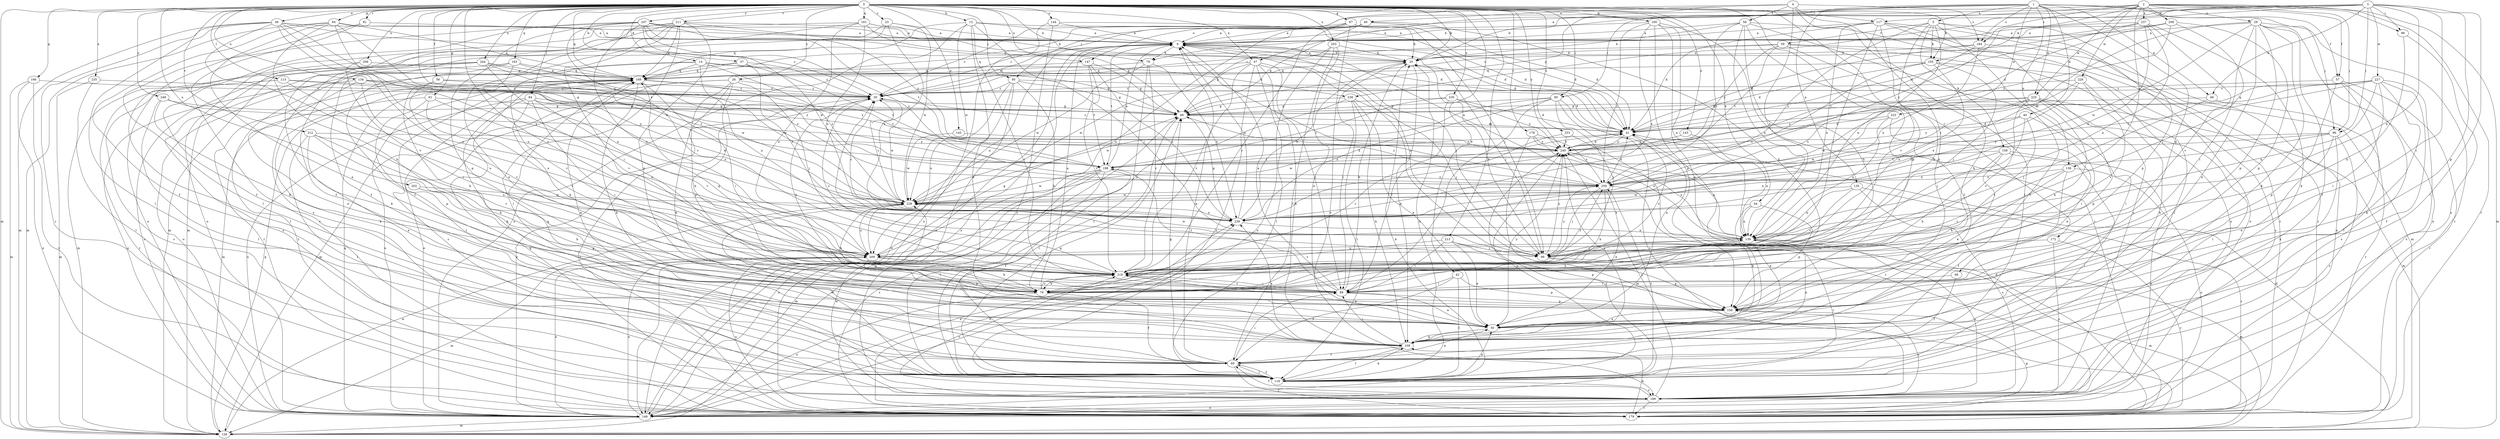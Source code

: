 strict digraph  {
0;
1;
2;
3;
4;
5;
9;
13;
14;
20;
23;
26;
29;
30;
37;
40;
41;
42;
44;
46;
47;
48;
49;
50;
56;
57;
58;
59;
60;
61;
64;
67;
68;
69;
78;
79;
81;
84;
85;
86;
89;
95;
96;
99;
105;
108;
109;
113;
117;
118;
128;
134;
135;
136;
139;
143;
144;
145;
147;
149;
158;
160;
161;
163;
166;
168;
172;
178;
179;
184;
189;
198;
202;
203;
206;
208;
209;
211;
212;
213;
219;
223;
225;
226;
227;
228;
230;
235;
237;
238;
239;
244;
247;
248;
249;
253;
259;
0 -> 13  [label=b];
0 -> 14  [label=b];
0 -> 20  [label=b];
0 -> 23  [label=c];
0 -> 26  [label=c];
0 -> 37  [label=d];
0 -> 42  [label=e];
0 -> 44  [label=e];
0 -> 46  [label=e];
0 -> 47  [label=e];
0 -> 56  [label=f];
0 -> 61  [label=g];
0 -> 64  [label=g];
0 -> 67  [label=g];
0 -> 78  [label=h];
0 -> 81  [label=i];
0 -> 84  [label=i];
0 -> 85  [label=i];
0 -> 95  [label=j];
0 -> 105  [label=k];
0 -> 113  [label=l];
0 -> 117  [label=l];
0 -> 128  [label=m];
0 -> 134  [label=n];
0 -> 143  [label=o];
0 -> 144  [label=o];
0 -> 145  [label=o];
0 -> 147  [label=o];
0 -> 158  [label=p];
0 -> 160  [label=q];
0 -> 161  [label=q];
0 -> 163  [label=q];
0 -> 166  [label=q];
0 -> 168  [label=q];
0 -> 172  [label=r];
0 -> 178  [label=r];
0 -> 198  [label=t];
0 -> 202  [label=u];
0 -> 203  [label=u];
0 -> 206  [label=u];
0 -> 211  [label=v];
0 -> 212  [label=v];
0 -> 213  [label=v];
0 -> 219  [label=v];
0 -> 230  [label=x];
0 -> 235  [label=x];
0 -> 244  [label=y];
0 -> 247  [label=y];
0 -> 248  [label=y];
0 -> 249  [label=y];
0 -> 253  [label=z];
1 -> 5  [label=a];
1 -> 40  [label=d];
1 -> 47  [label=e];
1 -> 48  [label=e];
1 -> 57  [label=f];
1 -> 68  [label=g];
1 -> 85  [label=i];
1 -> 95  [label=j];
1 -> 96  [label=j];
1 -> 135  [label=n];
1 -> 136  [label=n];
1 -> 184  [label=s];
1 -> 223  [label=w];
1 -> 225  [label=w];
2 -> 9  [label=a];
2 -> 29  [label=c];
2 -> 57  [label=f];
2 -> 69  [label=g];
2 -> 86  [label=i];
2 -> 96  [label=j];
2 -> 128  [label=m];
2 -> 136  [label=n];
2 -> 179  [label=r];
2 -> 184  [label=s];
2 -> 208  [label=u];
2 -> 225  [label=w];
2 -> 226  [label=w];
2 -> 237  [label=x];
2 -> 259  [label=z];
3 -> 20  [label=b];
3 -> 48  [label=e];
3 -> 78  [label=h];
3 -> 86  [label=i];
3 -> 89  [label=i];
3 -> 96  [label=j];
3 -> 105  [label=k];
3 -> 117  [label=l];
3 -> 118  [label=l];
3 -> 139  [label=n];
3 -> 158  [label=p];
3 -> 227  [label=w];
3 -> 238  [label=x];
4 -> 49  [label=e];
4 -> 58  [label=f];
4 -> 118  [label=l];
4 -> 139  [label=n];
4 -> 147  [label=o];
4 -> 158  [label=p];
4 -> 184  [label=s];
5 -> 59  [label=f];
5 -> 60  [label=f];
5 -> 105  [label=k];
5 -> 108  [label=k];
5 -> 139  [label=n];
5 -> 149  [label=o];
5 -> 158  [label=p];
5 -> 219  [label=v];
5 -> 259  [label=z];
9 -> 20  [label=b];
9 -> 30  [label=c];
9 -> 41  [label=d];
9 -> 78  [label=h];
9 -> 99  [label=j];
9 -> 149  [label=o];
9 -> 198  [label=t];
9 -> 209  [label=u];
13 -> 9  [label=a];
13 -> 41  [label=d];
13 -> 50  [label=e];
13 -> 89  [label=i];
13 -> 99  [label=j];
13 -> 149  [label=o];
13 -> 168  [label=q];
13 -> 228  [label=w];
14 -> 69  [label=g];
14 -> 139  [label=n];
14 -> 149  [label=o];
14 -> 168  [label=q];
14 -> 179  [label=r];
14 -> 238  [label=x];
14 -> 259  [label=z];
20 -> 9  [label=a];
20 -> 89  [label=i];
20 -> 99  [label=j];
20 -> 109  [label=k];
20 -> 168  [label=q];
23 -> 9  [label=a];
23 -> 60  [label=f];
23 -> 128  [label=m];
23 -> 228  [label=w];
23 -> 239  [label=x];
26 -> 30  [label=c];
26 -> 79  [label=h];
26 -> 99  [label=j];
26 -> 109  [label=k];
26 -> 128  [label=m];
26 -> 149  [label=o];
26 -> 158  [label=p];
29 -> 9  [label=a];
29 -> 50  [label=e];
29 -> 60  [label=f];
29 -> 89  [label=i];
29 -> 109  [label=k];
29 -> 149  [label=o];
29 -> 158  [label=p];
29 -> 179  [label=r];
29 -> 228  [label=w];
29 -> 259  [label=z];
30 -> 69  [label=g];
30 -> 79  [label=h];
30 -> 228  [label=w];
37 -> 30  [label=c];
37 -> 168  [label=q];
37 -> 198  [label=t];
37 -> 219  [label=v];
37 -> 239  [label=x];
40 -> 41  [label=d];
40 -> 89  [label=i];
40 -> 99  [label=j];
40 -> 219  [label=v];
40 -> 249  [label=y];
41 -> 30  [label=c];
41 -> 219  [label=v];
41 -> 228  [label=w];
41 -> 249  [label=y];
42 -> 60  [label=f];
42 -> 89  [label=i];
42 -> 118  [label=l];
42 -> 158  [label=p];
44 -> 50  [label=e];
44 -> 139  [label=n];
44 -> 158  [label=p];
44 -> 239  [label=x];
46 -> 9  [label=a];
46 -> 30  [label=c];
46 -> 118  [label=l];
46 -> 128  [label=m];
46 -> 179  [label=r];
46 -> 209  [label=u];
46 -> 219  [label=v];
46 -> 228  [label=w];
46 -> 239  [label=x];
47 -> 89  [label=i];
47 -> 99  [label=j];
47 -> 109  [label=k];
47 -> 118  [label=l];
47 -> 168  [label=q];
47 -> 189  [label=s];
47 -> 219  [label=v];
47 -> 228  [label=w];
48 -> 69  [label=g];
48 -> 99  [label=j];
48 -> 179  [label=r];
49 -> 9  [label=a];
49 -> 30  [label=c];
49 -> 41  [label=d];
49 -> 69  [label=g];
49 -> 79  [label=h];
49 -> 168  [label=q];
50 -> 109  [label=k];
50 -> 249  [label=y];
56 -> 30  [label=c];
56 -> 79  [label=h];
56 -> 219  [label=v];
56 -> 249  [label=y];
57 -> 30  [label=c];
57 -> 118  [label=l];
57 -> 158  [label=p];
57 -> 179  [label=r];
57 -> 189  [label=s];
58 -> 9  [label=a];
58 -> 20  [label=b];
58 -> 60  [label=f];
58 -> 79  [label=h];
58 -> 118  [label=l];
58 -> 139  [label=n];
58 -> 179  [label=r];
58 -> 259  [label=z];
59 -> 20  [label=b];
59 -> 79  [label=h];
59 -> 118  [label=l];
59 -> 128  [label=m];
59 -> 168  [label=q];
59 -> 198  [label=t];
59 -> 249  [label=y];
60 -> 9  [label=a];
60 -> 50  [label=e];
60 -> 69  [label=g];
60 -> 89  [label=i];
60 -> 118  [label=l];
60 -> 168  [label=q];
60 -> 179  [label=r];
61 -> 69  [label=g];
61 -> 109  [label=k];
61 -> 158  [label=p];
61 -> 209  [label=u];
61 -> 219  [label=v];
64 -> 9  [label=a];
64 -> 50  [label=e];
64 -> 60  [label=f];
64 -> 79  [label=h];
64 -> 128  [label=m];
64 -> 168  [label=q];
64 -> 198  [label=t];
64 -> 209  [label=u];
67 -> 9  [label=a];
67 -> 20  [label=b];
67 -> 30  [label=c];
67 -> 41  [label=d];
67 -> 99  [label=j];
67 -> 189  [label=s];
67 -> 209  [label=u];
67 -> 219  [label=v];
68 -> 60  [label=f];
68 -> 89  [label=i];
69 -> 41  [label=d];
69 -> 118  [label=l];
69 -> 259  [label=z];
78 -> 118  [label=l];
78 -> 168  [label=q];
78 -> 219  [label=v];
78 -> 228  [label=w];
78 -> 239  [label=x];
79 -> 9  [label=a];
79 -> 60  [label=f];
79 -> 139  [label=n];
79 -> 149  [label=o];
79 -> 219  [label=v];
81 -> 9  [label=a];
81 -> 149  [label=o];
81 -> 179  [label=r];
84 -> 69  [label=g];
84 -> 79  [label=h];
84 -> 89  [label=i];
84 -> 109  [label=k];
84 -> 149  [label=o];
84 -> 219  [label=v];
84 -> 228  [label=w];
84 -> 239  [label=x];
85 -> 50  [label=e];
85 -> 69  [label=g];
85 -> 89  [label=i];
85 -> 99  [label=j];
85 -> 189  [label=s];
85 -> 228  [label=w];
85 -> 239  [label=x];
86 -> 79  [label=h];
86 -> 189  [label=s];
89 -> 9  [label=a];
89 -> 20  [label=b];
89 -> 50  [label=e];
89 -> 158  [label=p];
89 -> 168  [label=q];
89 -> 198  [label=t];
89 -> 219  [label=v];
95 -> 30  [label=c];
95 -> 41  [label=d];
95 -> 69  [label=g];
95 -> 79  [label=h];
95 -> 149  [label=o];
95 -> 179  [label=r];
95 -> 209  [label=u];
96 -> 50  [label=e];
96 -> 109  [label=k];
96 -> 189  [label=s];
96 -> 239  [label=x];
96 -> 249  [label=y];
96 -> 259  [label=z];
99 -> 9  [label=a];
99 -> 20  [label=b];
99 -> 128  [label=m];
99 -> 158  [label=p];
99 -> 249  [label=y];
99 -> 259  [label=z];
105 -> 41  [label=d];
105 -> 99  [label=j];
105 -> 168  [label=q];
105 -> 189  [label=s];
105 -> 209  [label=u];
105 -> 239  [label=x];
108 -> 50  [label=e];
108 -> 79  [label=h];
108 -> 118  [label=l];
108 -> 149  [label=o];
108 -> 198  [label=t];
108 -> 239  [label=x];
109 -> 60  [label=f];
109 -> 89  [label=i];
109 -> 118  [label=l];
109 -> 139  [label=n];
109 -> 168  [label=q];
109 -> 239  [label=x];
109 -> 249  [label=y];
113 -> 30  [label=c];
113 -> 179  [label=r];
113 -> 189  [label=s];
113 -> 209  [label=u];
113 -> 249  [label=y];
117 -> 9  [label=a];
117 -> 41  [label=d];
117 -> 79  [label=h];
117 -> 99  [label=j];
117 -> 139  [label=n];
117 -> 149  [label=o];
117 -> 179  [label=r];
117 -> 189  [label=s];
118 -> 20  [label=b];
118 -> 50  [label=e];
118 -> 60  [label=f];
118 -> 69  [label=g];
118 -> 109  [label=k];
118 -> 189  [label=s];
118 -> 228  [label=w];
118 -> 249  [label=y];
118 -> 259  [label=z];
128 -> 41  [label=d];
128 -> 168  [label=q];
128 -> 228  [label=w];
134 -> 30  [label=c];
134 -> 50  [label=e];
134 -> 69  [label=g];
134 -> 149  [label=o];
134 -> 198  [label=t];
134 -> 209  [label=u];
135 -> 139  [label=n];
135 -> 179  [label=r];
135 -> 189  [label=s];
135 -> 219  [label=v];
135 -> 228  [label=w];
136 -> 60  [label=f];
136 -> 79  [label=h];
136 -> 149  [label=o];
136 -> 219  [label=v];
136 -> 259  [label=z];
139 -> 30  [label=c];
139 -> 99  [label=j];
139 -> 118  [label=l];
139 -> 128  [label=m];
139 -> 189  [label=s];
139 -> 209  [label=u];
139 -> 228  [label=w];
139 -> 249  [label=y];
143 -> 139  [label=n];
143 -> 249  [label=y];
144 -> 9  [label=a];
144 -> 41  [label=d];
144 -> 149  [label=o];
144 -> 189  [label=s];
145 -> 228  [label=w];
145 -> 249  [label=y];
147 -> 69  [label=g];
147 -> 168  [label=q];
147 -> 198  [label=t];
147 -> 219  [label=v];
147 -> 239  [label=x];
149 -> 9  [label=a];
149 -> 20  [label=b];
149 -> 30  [label=c];
149 -> 69  [label=g];
149 -> 128  [label=m];
149 -> 168  [label=q];
149 -> 209  [label=u];
149 -> 239  [label=x];
149 -> 249  [label=y];
158 -> 50  [label=e];
158 -> 189  [label=s];
160 -> 9  [label=a];
160 -> 50  [label=e];
160 -> 139  [label=n];
160 -> 158  [label=p];
160 -> 179  [label=r];
160 -> 239  [label=x];
160 -> 259  [label=z];
161 -> 9  [label=a];
161 -> 41  [label=d];
161 -> 60  [label=f];
161 -> 149  [label=o];
161 -> 209  [label=u];
161 -> 239  [label=x];
161 -> 259  [label=z];
163 -> 168  [label=q];
163 -> 179  [label=r];
163 -> 189  [label=s];
163 -> 219  [label=v];
163 -> 228  [label=w];
166 -> 30  [label=c];
166 -> 128  [label=m];
166 -> 149  [label=o];
166 -> 179  [label=r];
168 -> 30  [label=c];
168 -> 89  [label=i];
168 -> 109  [label=k];
168 -> 118  [label=l];
168 -> 128  [label=m];
168 -> 149  [label=o];
168 -> 189  [label=s];
168 -> 198  [label=t];
172 -> 179  [label=r];
172 -> 189  [label=s];
172 -> 209  [label=u];
178 -> 128  [label=m];
178 -> 139  [label=n];
178 -> 249  [label=y];
178 -> 259  [label=z];
179 -> 30  [label=c];
179 -> 41  [label=d];
179 -> 109  [label=k];
179 -> 158  [label=p];
179 -> 168  [label=q];
179 -> 209  [label=u];
179 -> 239  [label=x];
184 -> 20  [label=b];
184 -> 41  [label=d];
184 -> 149  [label=o];
184 -> 198  [label=t];
184 -> 239  [label=x];
189 -> 60  [label=f];
189 -> 149  [label=o];
189 -> 179  [label=r];
189 -> 219  [label=v];
189 -> 228  [label=w];
189 -> 249  [label=y];
198 -> 9  [label=a];
198 -> 41  [label=d];
198 -> 60  [label=f];
198 -> 118  [label=l];
198 -> 128  [label=m];
198 -> 149  [label=o];
198 -> 179  [label=r];
198 -> 228  [label=w];
198 -> 259  [label=z];
202 -> 79  [label=h];
202 -> 158  [label=p];
202 -> 228  [label=w];
203 -> 20  [label=b];
203 -> 50  [label=e];
203 -> 60  [label=f];
203 -> 69  [label=g];
203 -> 149  [label=o];
206 -> 89  [label=i];
206 -> 118  [label=l];
206 -> 168  [label=q];
208 -> 9  [label=a];
208 -> 30  [label=c];
208 -> 41  [label=d];
208 -> 99  [label=j];
208 -> 158  [label=p];
208 -> 249  [label=y];
209 -> 69  [label=g];
209 -> 79  [label=h];
209 -> 128  [label=m];
209 -> 149  [label=o];
209 -> 158  [label=p];
209 -> 219  [label=v];
211 -> 9  [label=a];
211 -> 50  [label=e];
211 -> 60  [label=f];
211 -> 69  [label=g];
211 -> 89  [label=i];
211 -> 118  [label=l];
211 -> 128  [label=m];
211 -> 158  [label=p];
211 -> 168  [label=q];
211 -> 189  [label=s];
212 -> 50  [label=e];
212 -> 79  [label=h];
212 -> 118  [label=l];
212 -> 209  [label=u];
212 -> 219  [label=v];
212 -> 249  [label=y];
213 -> 50  [label=e];
213 -> 89  [label=i];
213 -> 99  [label=j];
213 -> 158  [label=p];
213 -> 219  [label=v];
219 -> 30  [label=c];
219 -> 50  [label=e];
219 -> 79  [label=h];
219 -> 89  [label=i];
219 -> 259  [label=z];
223 -> 41  [label=d];
223 -> 50  [label=e];
223 -> 139  [label=n];
223 -> 228  [label=w];
225 -> 69  [label=g];
225 -> 79  [label=h];
225 -> 118  [label=l];
225 -> 128  [label=m];
225 -> 158  [label=p];
225 -> 219  [label=v];
225 -> 228  [label=w];
225 -> 249  [label=y];
225 -> 259  [label=z];
226 -> 30  [label=c];
226 -> 109  [label=k];
226 -> 219  [label=v];
226 -> 239  [label=x];
226 -> 259  [label=z];
227 -> 30  [label=c];
227 -> 41  [label=d];
227 -> 60  [label=f];
227 -> 69  [label=g];
227 -> 89  [label=i];
227 -> 109  [label=k];
227 -> 139  [label=n];
227 -> 189  [label=s];
227 -> 198  [label=t];
228 -> 30  [label=c];
228 -> 79  [label=h];
228 -> 209  [label=u];
228 -> 239  [label=x];
230 -> 41  [label=d];
230 -> 69  [label=g];
230 -> 89  [label=i];
230 -> 198  [label=t];
230 -> 249  [label=y];
235 -> 30  [label=c];
235 -> 118  [label=l];
235 -> 128  [label=m];
237 -> 9  [label=a];
237 -> 30  [label=c];
237 -> 41  [label=d];
237 -> 109  [label=k];
237 -> 139  [label=n];
237 -> 219  [label=v];
237 -> 239  [label=x];
238 -> 50  [label=e];
238 -> 69  [label=g];
238 -> 99  [label=j];
238 -> 109  [label=k];
238 -> 118  [label=l];
238 -> 209  [label=u];
239 -> 9  [label=a];
239 -> 20  [label=b];
239 -> 30  [label=c];
239 -> 69  [label=g];
239 -> 139  [label=n];
244 -> 109  [label=k];
244 -> 128  [label=m];
244 -> 149  [label=o];
244 -> 168  [label=q];
244 -> 228  [label=w];
244 -> 239  [label=x];
244 -> 259  [label=z];
247 -> 9  [label=a];
247 -> 20  [label=b];
247 -> 60  [label=f];
247 -> 118  [label=l];
247 -> 158  [label=p];
247 -> 198  [label=t];
247 -> 209  [label=u];
247 -> 219  [label=v];
247 -> 228  [label=w];
247 -> 249  [label=y];
247 -> 259  [label=z];
248 -> 69  [label=g];
248 -> 79  [label=h];
248 -> 118  [label=l];
248 -> 249  [label=y];
249 -> 41  [label=d];
249 -> 139  [label=n];
249 -> 198  [label=t];
253 -> 179  [label=r];
253 -> 219  [label=v];
253 -> 249  [label=y];
259 -> 9  [label=a];
259 -> 41  [label=d];
259 -> 50  [label=e];
259 -> 79  [label=h];
259 -> 99  [label=j];
259 -> 109  [label=k];
259 -> 228  [label=w];
}
